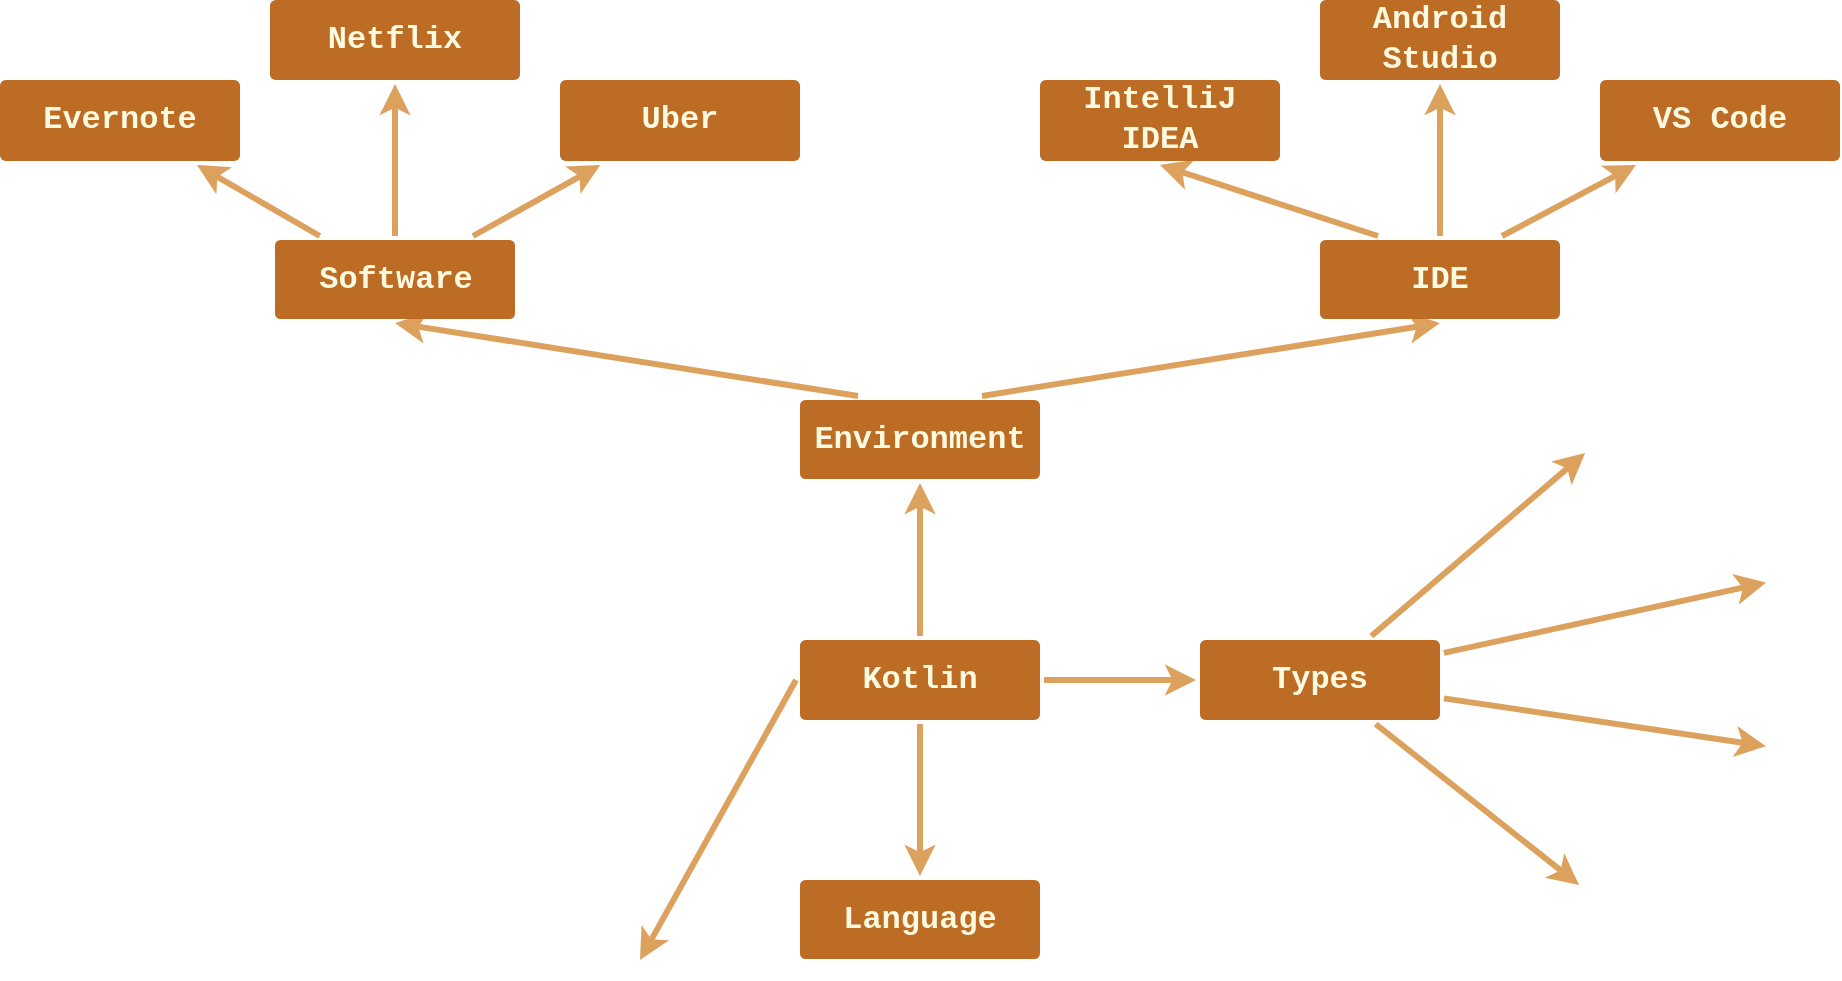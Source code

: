 <mxfile version="22.1.0" type="github">
  <diagram id="6a731a19-8d31-9384-78a2-239565b7b9f0" name="Page-1">
    <mxGraphModel dx="1195" dy="637" grid="1" gridSize="10" guides="1" tooltips="1" connect="1" arrows="1" fold="1" page="1" pageScale="1" pageWidth="1169" pageHeight="827" background="none" math="0" shadow="0">
      <root>
        <mxCell id="0" />
        <mxCell id="1" parent="0" />
        <mxCell id="1745" value="" style="edgeStyle=none;rounded=1;jumpStyle=none;html=1;shadow=0;labelBackgroundColor=none;startArrow=none;startFill=0;endArrow=classic;endFill=1;jettySize=auto;orthogonalLoop=1;strokeColor=#DDA15E;strokeWidth=3;fontFamily=Courier New;fontSize=16;fontColor=default;spacing=5;fontStyle=1;exitX=0.25;exitY=0;exitDx=0;exitDy=0;entryX=0.5;entryY=1;entryDx=0;entryDy=0;" parent="1" source="BuEvshFohfWNwcxQu9Q5-1786" target="1764" edge="1">
          <mxGeometry relative="1" as="geometry">
            <mxPoint x="585.0" y="208" as="sourcePoint" />
            <mxPoint x="536" y="130" as="targetPoint" />
          </mxGeometry>
        </mxCell>
        <mxCell id="1746" value="" style="edgeStyle=none;rounded=1;jumpStyle=none;html=1;shadow=0;labelBackgroundColor=none;startArrow=none;startFill=0;endArrow=classic;endFill=1;jettySize=auto;orthogonalLoop=1;strokeColor=#DDA15E;strokeWidth=3;fontFamily=Courier New;fontSize=16;fontColor=default;spacing=5;fontStyle=1" parent="1" source="1749" target="1771" edge="1">
          <mxGeometry relative="1" as="geometry" />
        </mxCell>
        <mxCell id="1747" value="" style="edgeStyle=none;rounded=1;jumpStyle=none;html=1;shadow=0;labelBackgroundColor=none;startArrow=none;startFill=0;endArrow=classic;endFill=1;jettySize=auto;orthogonalLoop=1;strokeColor=#DDA15E;strokeWidth=3;fontFamily=Courier New;fontSize=16;fontColor=default;spacing=5;fontStyle=1;entryX=0.5;entryY=0;entryDx=0;entryDy=0;" parent="1" source="1749" target="BuEvshFohfWNwcxQu9Q5-1799" edge="1">
          <mxGeometry relative="1" as="geometry">
            <mxPoint x="571.773" y="568.5" as="targetPoint" />
          </mxGeometry>
        </mxCell>
        <mxCell id="1748" value="" style="edgeStyle=none;rounded=1;jumpStyle=none;html=1;shadow=0;labelBackgroundColor=none;startArrow=none;startFill=0;endArrow=classic;endFill=1;jettySize=auto;orthogonalLoop=1;strokeColor=#DDA15E;strokeWidth=3;fontFamily=Courier New;fontSize=16;fontColor=default;spacing=5;fontStyle=1;exitX=0;exitY=0.5;exitDx=0;exitDy=0;" parent="1" source="1749" edge="1">
          <mxGeometry relative="1" as="geometry">
            <mxPoint x="500" y="460" as="sourcePoint" />
            <mxPoint x="440" y="560" as="targetPoint" />
          </mxGeometry>
        </mxCell>
        <mxCell id="1749" value="Kotlin" style="rounded=1;whiteSpace=wrap;html=1;shadow=0;labelBackgroundColor=none;strokeColor=none;strokeWidth=3;fillColor=#BC6C25;fontFamily=Courier New;fontSize=16;fontColor=#FEFAE0;align=center;fontStyle=1;spacing=5;arcSize=7;perimeterSpacing=2;" parent="1" vertex="1">
          <mxGeometry x="520" y="400" width="120" height="40" as="geometry" />
        </mxCell>
        <mxCell id="1764" value="Software" style="rounded=1;whiteSpace=wrap;html=1;shadow=0;labelBackgroundColor=none;strokeColor=none;strokeWidth=3;fillColor=#BC6C25;fontFamily=Courier New;fontSize=16;fontColor=#FEFAE0;align=center;spacing=5;fontStyle=1;arcSize=7;perimeterSpacing=2;" parent="1" vertex="1">
          <mxGeometry x="257.5" y="200" width="120" height="39.5" as="geometry" />
        </mxCell>
        <mxCell id="1765" value="Uber" style="rounded=1;whiteSpace=wrap;html=1;shadow=0;labelBackgroundColor=none;strokeColor=none;strokeWidth=3;fillColor=#BC6C25;fontFamily=Courier New;fontSize=16;fontColor=#FEFAE0;align=center;spacing=5;arcSize=7;perimeterSpacing=2;fontStyle=1" parent="1" vertex="1">
          <mxGeometry x="400" y="120" width="120" height="40.5" as="geometry" />
        </mxCell>
        <mxCell id="1766" value="" style="edgeStyle=none;rounded=1;jumpStyle=none;html=1;shadow=0;labelBackgroundColor=none;startArrow=none;startFill=0;endArrow=classic;endFill=1;jettySize=auto;orthogonalLoop=1;strokeColor=#DDA15E;strokeWidth=3;fontFamily=Courier New;fontSize=16;fontColor=default;spacing=5;fontStyle=1" parent="1" source="1764" target="1765" edge="1">
          <mxGeometry relative="1" as="geometry" />
        </mxCell>
        <mxCell id="1767" value="Netflix" style="rounded=1;whiteSpace=wrap;html=1;shadow=0;labelBackgroundColor=none;strokeColor=none;strokeWidth=3;fillColor=#BC6C25;fontFamily=Courier New;fontSize=16;fontColor=#FEFAE0;align=center;spacing=5;arcSize=7;perimeterSpacing=2;fontStyle=1" parent="1" vertex="1">
          <mxGeometry x="255" y="80" width="125" height="40" as="geometry" />
        </mxCell>
        <mxCell id="1768" value="" style="edgeStyle=none;rounded=1;jumpStyle=none;html=1;shadow=0;labelBackgroundColor=none;startArrow=none;startFill=0;endArrow=classic;endFill=1;jettySize=auto;orthogonalLoop=1;strokeColor=#DDA15E;strokeWidth=3;fontFamily=Courier New;fontSize=16;fontColor=default;spacing=5;fontStyle=1" parent="1" source="1764" target="1767" edge="1">
          <mxGeometry relative="1" as="geometry" />
        </mxCell>
        <mxCell id="1769" value="Evernote" style="rounded=1;whiteSpace=wrap;html=1;shadow=0;labelBackgroundColor=none;strokeColor=none;strokeWidth=3;fillColor=#BC6C25;fontFamily=Courier New;fontSize=16;fontColor=#FEFAE0;align=center;spacing=5;arcSize=7;perimeterSpacing=2;fontStyle=1" parent="1" vertex="1">
          <mxGeometry x="120" y="120" width="120" height="40.5" as="geometry" />
        </mxCell>
        <mxCell id="1770" value="" style="edgeStyle=none;rounded=1;jumpStyle=none;html=1;shadow=0;labelBackgroundColor=none;startArrow=none;startFill=0;endArrow=classic;endFill=1;jettySize=auto;orthogonalLoop=1;strokeColor=#DDA15E;strokeWidth=3;fontFamily=Courier New;fontSize=16;fontColor=default;spacing=5;fontStyle=1" parent="1" source="1764" target="1769" edge="1">
          <mxGeometry relative="1" as="geometry" />
        </mxCell>
        <mxCell id="1771" value="Types" style="rounded=1;whiteSpace=wrap;html=1;shadow=0;labelBackgroundColor=none;strokeColor=none;strokeWidth=3;fillColor=#BC6C25;fontFamily=Courier New;fontSize=16;fontColor=#FEFAE0;align=center;spacing=5;fontStyle=1;arcSize=7;perimeterSpacing=2;" parent="1" vertex="1">
          <mxGeometry x="720" y="400" width="120" height="40" as="geometry" />
        </mxCell>
        <mxCell id="1773" value="" style="edgeStyle=none;rounded=1;jumpStyle=none;html=1;shadow=0;labelBackgroundColor=none;startArrow=none;startFill=0;jettySize=auto;orthogonalLoop=1;strokeColor=#DDA15E;strokeWidth=3;fontFamily=Courier New;fontSize=16;fontColor=default;spacing=5;fontStyle=1;fillColor=#BC6C25;" parent="1" source="1771" edge="1">
          <mxGeometry relative="1" as="geometry">
            <mxPoint x="909.554" y="522.5" as="targetPoint" />
          </mxGeometry>
        </mxCell>
        <mxCell id="1775" value="" style="edgeStyle=none;rounded=1;jumpStyle=none;html=1;shadow=0;labelBackgroundColor=none;startArrow=none;startFill=0;jettySize=auto;orthogonalLoop=1;strokeColor=#DDA15E;strokeWidth=3;fontFamily=Courier New;fontSize=16;fontColor=default;spacing=5;fontStyle=1;fillColor=#BC6C25;" parent="1" source="1771" edge="1">
          <mxGeometry relative="1" as="geometry">
            <mxPoint x="1003.0" y="453.078" as="targetPoint" />
          </mxGeometry>
        </mxCell>
        <mxCell id="1777" value="" style="edgeStyle=none;rounded=1;jumpStyle=none;html=1;shadow=0;labelBackgroundColor=none;startArrow=none;startFill=0;jettySize=auto;orthogonalLoop=1;strokeColor=#DDA15E;strokeWidth=3;fontFamily=Courier New;fontSize=16;fontColor=default;spacing=5;fontStyle=1;fillColor=#BC6C25;" parent="1" source="1771" edge="1">
          <mxGeometry relative="1" as="geometry">
            <mxPoint x="1003.0" y="371.312" as="targetPoint" />
          </mxGeometry>
        </mxCell>
        <mxCell id="1779" value="" style="edgeStyle=none;rounded=1;jumpStyle=none;html=1;shadow=0;labelBackgroundColor=none;startArrow=none;startFill=0;jettySize=auto;orthogonalLoop=1;strokeColor=#DDA15E;strokeWidth=3;fontFamily=Courier New;fontSize=16;fontColor=default;spacing=5;fontStyle=1;fillColor=#BC6C25;" parent="1" source="1771" edge="1">
          <mxGeometry relative="1" as="geometry">
            <mxPoint x="912.612" y="306.5" as="targetPoint" />
          </mxGeometry>
        </mxCell>
        <mxCell id="BuEvshFohfWNwcxQu9Q5-1785" value="" style="edgeStyle=none;rounded=1;jumpStyle=none;html=1;shadow=0;labelBackgroundColor=none;startArrow=none;startFill=0;endArrow=classic;endFill=1;jettySize=auto;orthogonalLoop=1;strokeColor=#DDA15E;strokeWidth=3;fontFamily=Courier New;fontSize=16;fontColor=default;spacing=5;fontStyle=1;exitX=0.5;exitY=0;exitDx=0;exitDy=0;entryX=0.5;entryY=1;entryDx=0;entryDy=0;" edge="1" parent="1" source="1749" target="BuEvshFohfWNwcxQu9Q5-1786">
          <mxGeometry relative="1" as="geometry">
            <mxPoint x="645" y="268.0" as="sourcePoint" />
            <mxPoint x="665" y="190" as="targetPoint" />
          </mxGeometry>
        </mxCell>
        <mxCell id="BuEvshFohfWNwcxQu9Q5-1786" value="Environment" style="rounded=1;whiteSpace=wrap;html=1;shadow=0;labelBackgroundColor=none;strokeColor=none;strokeWidth=3;fillColor=#BC6C25;fontFamily=Courier New;fontSize=16;fontColor=#FEFAE0;align=center;spacing=5;fontStyle=1;arcSize=7;perimeterSpacing=2;" vertex="1" parent="1">
          <mxGeometry x="520" y="280" width="120" height="39.5" as="geometry" />
        </mxCell>
        <mxCell id="BuEvshFohfWNwcxQu9Q5-1789" value="" style="edgeStyle=none;rounded=1;jumpStyle=none;html=1;shadow=0;labelBackgroundColor=none;startArrow=none;startFill=0;endArrow=classic;endFill=1;jettySize=auto;orthogonalLoop=1;strokeColor=#DDA15E;strokeWidth=3;fontFamily=Courier New;fontSize=16;fontColor=default;spacing=5;fontStyle=1;exitX=0.75;exitY=0;exitDx=0;exitDy=0;entryX=0.5;entryY=1;entryDx=0;entryDy=0;" edge="1" parent="1" source="BuEvshFohfWNwcxQu9Q5-1786" target="BuEvshFohfWNwcxQu9Q5-1790">
          <mxGeometry relative="1" as="geometry">
            <mxPoint x="669" y="216" as="sourcePoint" />
            <mxPoint x="640" y="260" as="targetPoint" />
          </mxGeometry>
        </mxCell>
        <mxCell id="BuEvshFohfWNwcxQu9Q5-1790" value="IDE" style="rounded=1;whiteSpace=wrap;html=1;shadow=0;labelBackgroundColor=none;strokeColor=none;strokeWidth=3;fillColor=#BC6C25;fontFamily=Courier New;fontSize=16;fontColor=#FEFAE0;align=center;spacing=5;fontStyle=1;arcSize=7;perimeterSpacing=2;" vertex="1" parent="1">
          <mxGeometry x="780" y="200" width="120" height="39.5" as="geometry" />
        </mxCell>
        <mxCell id="BuEvshFohfWNwcxQu9Q5-1791" value="VS Code" style="rounded=1;whiteSpace=wrap;html=1;shadow=0;labelBackgroundColor=none;strokeColor=none;strokeWidth=3;fillColor=#BC6C25;fontFamily=Courier New;fontSize=16;fontColor=#FEFAE0;align=center;spacing=5;arcSize=7;perimeterSpacing=2;fontStyle=1" vertex="1" parent="1">
          <mxGeometry x="920" y="120" width="120" height="40.5" as="geometry" />
        </mxCell>
        <mxCell id="BuEvshFohfWNwcxQu9Q5-1792" value="" style="edgeStyle=none;rounded=1;jumpStyle=none;html=1;shadow=0;labelBackgroundColor=none;startArrow=none;startFill=0;endArrow=classic;endFill=1;jettySize=auto;orthogonalLoop=1;strokeColor=#DDA15E;strokeWidth=3;fontFamily=Courier New;fontSize=16;fontColor=default;spacing=5;fontStyle=1;exitX=0.75;exitY=0;exitDx=0;exitDy=0;" edge="1" parent="1" target="BuEvshFohfWNwcxQu9Q5-1791" source="BuEvshFohfWNwcxQu9Q5-1790">
          <mxGeometry relative="1" as="geometry">
            <mxPoint x="900" y="150" as="sourcePoint" />
          </mxGeometry>
        </mxCell>
        <mxCell id="BuEvshFohfWNwcxQu9Q5-1793" value="Android Studio" style="rounded=1;whiteSpace=wrap;html=1;shadow=0;labelBackgroundColor=none;strokeColor=none;strokeWidth=3;fillColor=#BC6C25;fontFamily=Courier New;fontSize=16;fontColor=#FEFAE0;align=center;spacing=5;arcSize=7;perimeterSpacing=2;fontStyle=1" vertex="1" parent="1">
          <mxGeometry x="780" y="80" width="120" height="40" as="geometry" />
        </mxCell>
        <mxCell id="BuEvshFohfWNwcxQu9Q5-1794" value="" style="edgeStyle=none;rounded=1;jumpStyle=none;html=1;shadow=0;labelBackgroundColor=none;startArrow=none;startFill=0;endArrow=classic;endFill=1;jettySize=auto;orthogonalLoop=1;strokeColor=#DDA15E;strokeWidth=3;fontFamily=Courier New;fontSize=16;fontColor=default;spacing=5;fontStyle=1;exitX=0.5;exitY=0;exitDx=0;exitDy=0;" edge="1" parent="1" target="BuEvshFohfWNwcxQu9Q5-1793" source="BuEvshFohfWNwcxQu9Q5-1790">
          <mxGeometry relative="1" as="geometry">
            <mxPoint x="860" y="160" as="sourcePoint" />
          </mxGeometry>
        </mxCell>
        <mxCell id="BuEvshFohfWNwcxQu9Q5-1795" value="" style="edgeStyle=none;rounded=1;jumpStyle=none;html=1;shadow=0;labelBackgroundColor=none;startArrow=none;startFill=0;endArrow=classic;endFill=1;jettySize=auto;orthogonalLoop=1;strokeColor=#DDA15E;strokeWidth=3;fontFamily=Courier New;fontSize=16;fontColor=default;spacing=5;fontStyle=1;entryX=0.5;entryY=1;entryDx=0;entryDy=0;exitX=0.25;exitY=0;exitDx=0;exitDy=0;" edge="1" parent="1" source="BuEvshFohfWNwcxQu9Q5-1790" target="BuEvshFohfWNwcxQu9Q5-1796">
          <mxGeometry relative="1" as="geometry">
            <mxPoint x="780" y="160" as="sourcePoint" />
            <mxPoint x="720" y="153" as="targetPoint" />
          </mxGeometry>
        </mxCell>
        <mxCell id="BuEvshFohfWNwcxQu9Q5-1796" value="IntelliJ IDEA" style="rounded=1;whiteSpace=wrap;html=1;shadow=0;labelBackgroundColor=none;strokeColor=none;strokeWidth=3;fillColor=#BC6C25;fontFamily=Courier New;fontSize=16;fontColor=#FEFAE0;align=center;spacing=5;arcSize=7;perimeterSpacing=2;fontStyle=1" vertex="1" parent="1">
          <mxGeometry x="640" y="120" width="120" height="40.5" as="geometry" />
        </mxCell>
        <mxCell id="BuEvshFohfWNwcxQu9Q5-1799" value="Language" style="rounded=1;whiteSpace=wrap;html=1;shadow=0;labelBackgroundColor=none;strokeColor=none;strokeWidth=3;fillColor=#BC6C25;fontFamily=Courier New;fontSize=16;fontColor=#FEFAE0;align=center;spacing=5;fontStyle=1;arcSize=7;perimeterSpacing=2;" vertex="1" parent="1">
          <mxGeometry x="520" y="520" width="120" height="39.5" as="geometry" />
        </mxCell>
      </root>
    </mxGraphModel>
  </diagram>
</mxfile>
